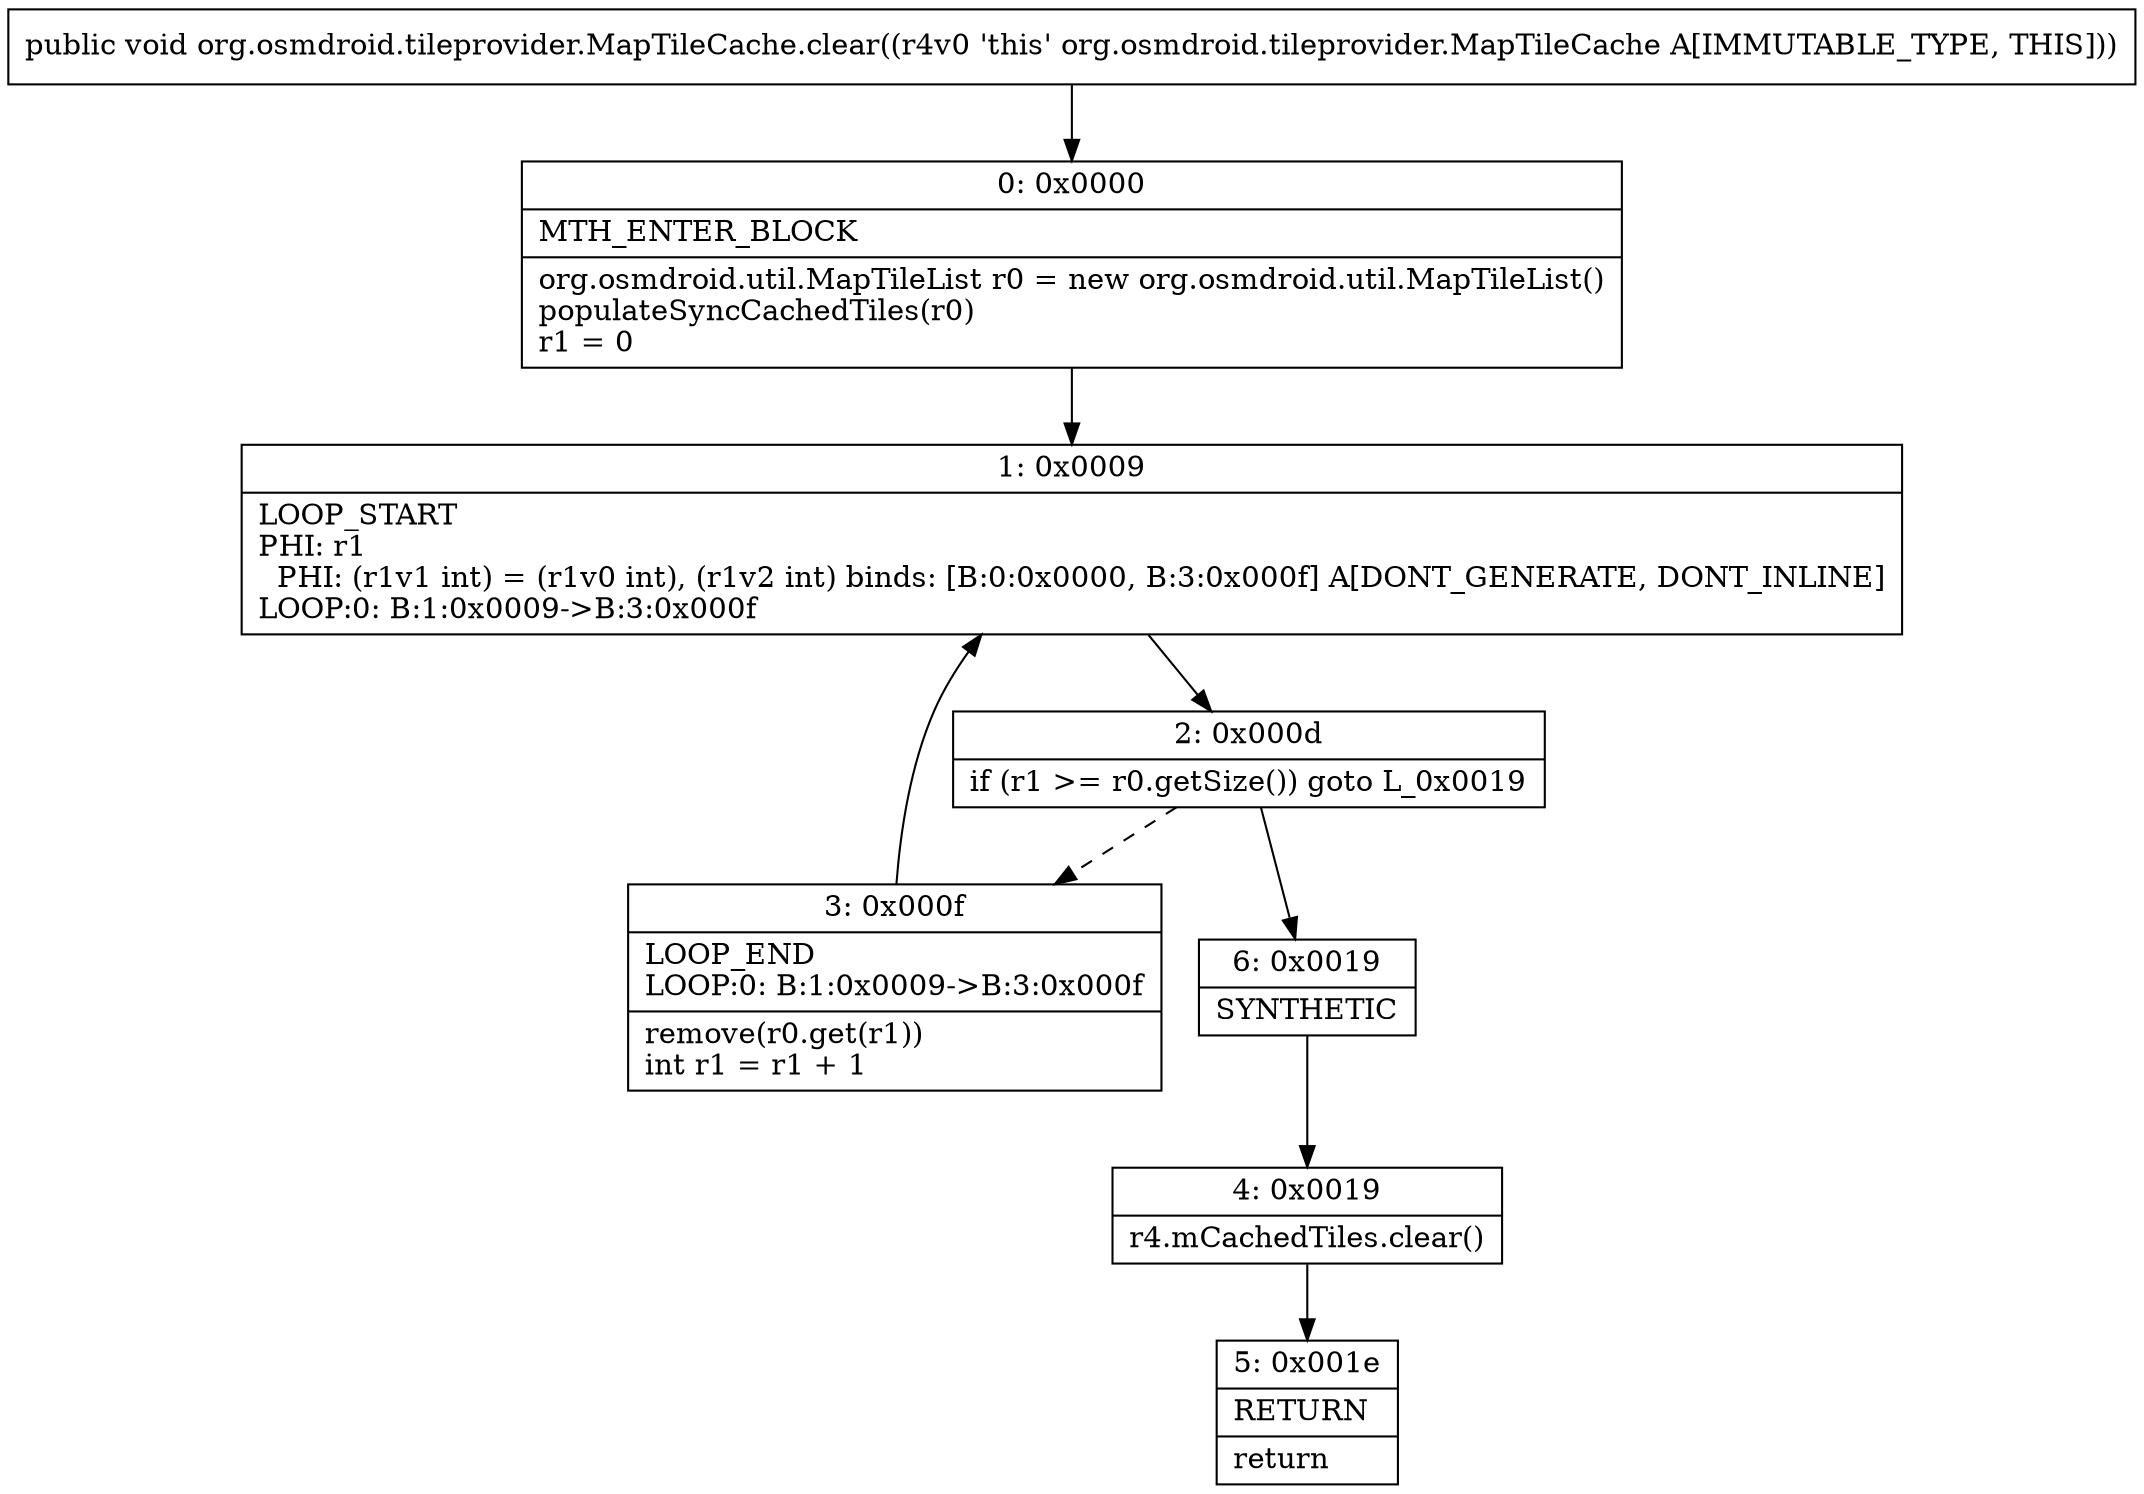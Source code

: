 digraph "CFG fororg.osmdroid.tileprovider.MapTileCache.clear()V" {
Node_0 [shape=record,label="{0\:\ 0x0000|MTH_ENTER_BLOCK\l|org.osmdroid.util.MapTileList r0 = new org.osmdroid.util.MapTileList()\lpopulateSyncCachedTiles(r0)\lr1 = 0\l}"];
Node_1 [shape=record,label="{1\:\ 0x0009|LOOP_START\lPHI: r1 \l  PHI: (r1v1 int) = (r1v0 int), (r1v2 int) binds: [B:0:0x0000, B:3:0x000f] A[DONT_GENERATE, DONT_INLINE]\lLOOP:0: B:1:0x0009\-\>B:3:0x000f\l}"];
Node_2 [shape=record,label="{2\:\ 0x000d|if (r1 \>= r0.getSize()) goto L_0x0019\l}"];
Node_3 [shape=record,label="{3\:\ 0x000f|LOOP_END\lLOOP:0: B:1:0x0009\-\>B:3:0x000f\l|remove(r0.get(r1))\lint r1 = r1 + 1\l}"];
Node_4 [shape=record,label="{4\:\ 0x0019|r4.mCachedTiles.clear()\l}"];
Node_5 [shape=record,label="{5\:\ 0x001e|RETURN\l|return\l}"];
Node_6 [shape=record,label="{6\:\ 0x0019|SYNTHETIC\l}"];
MethodNode[shape=record,label="{public void org.osmdroid.tileprovider.MapTileCache.clear((r4v0 'this' org.osmdroid.tileprovider.MapTileCache A[IMMUTABLE_TYPE, THIS])) }"];
MethodNode -> Node_0;
Node_0 -> Node_1;
Node_1 -> Node_2;
Node_2 -> Node_3[style=dashed];
Node_2 -> Node_6;
Node_3 -> Node_1;
Node_4 -> Node_5;
Node_6 -> Node_4;
}


